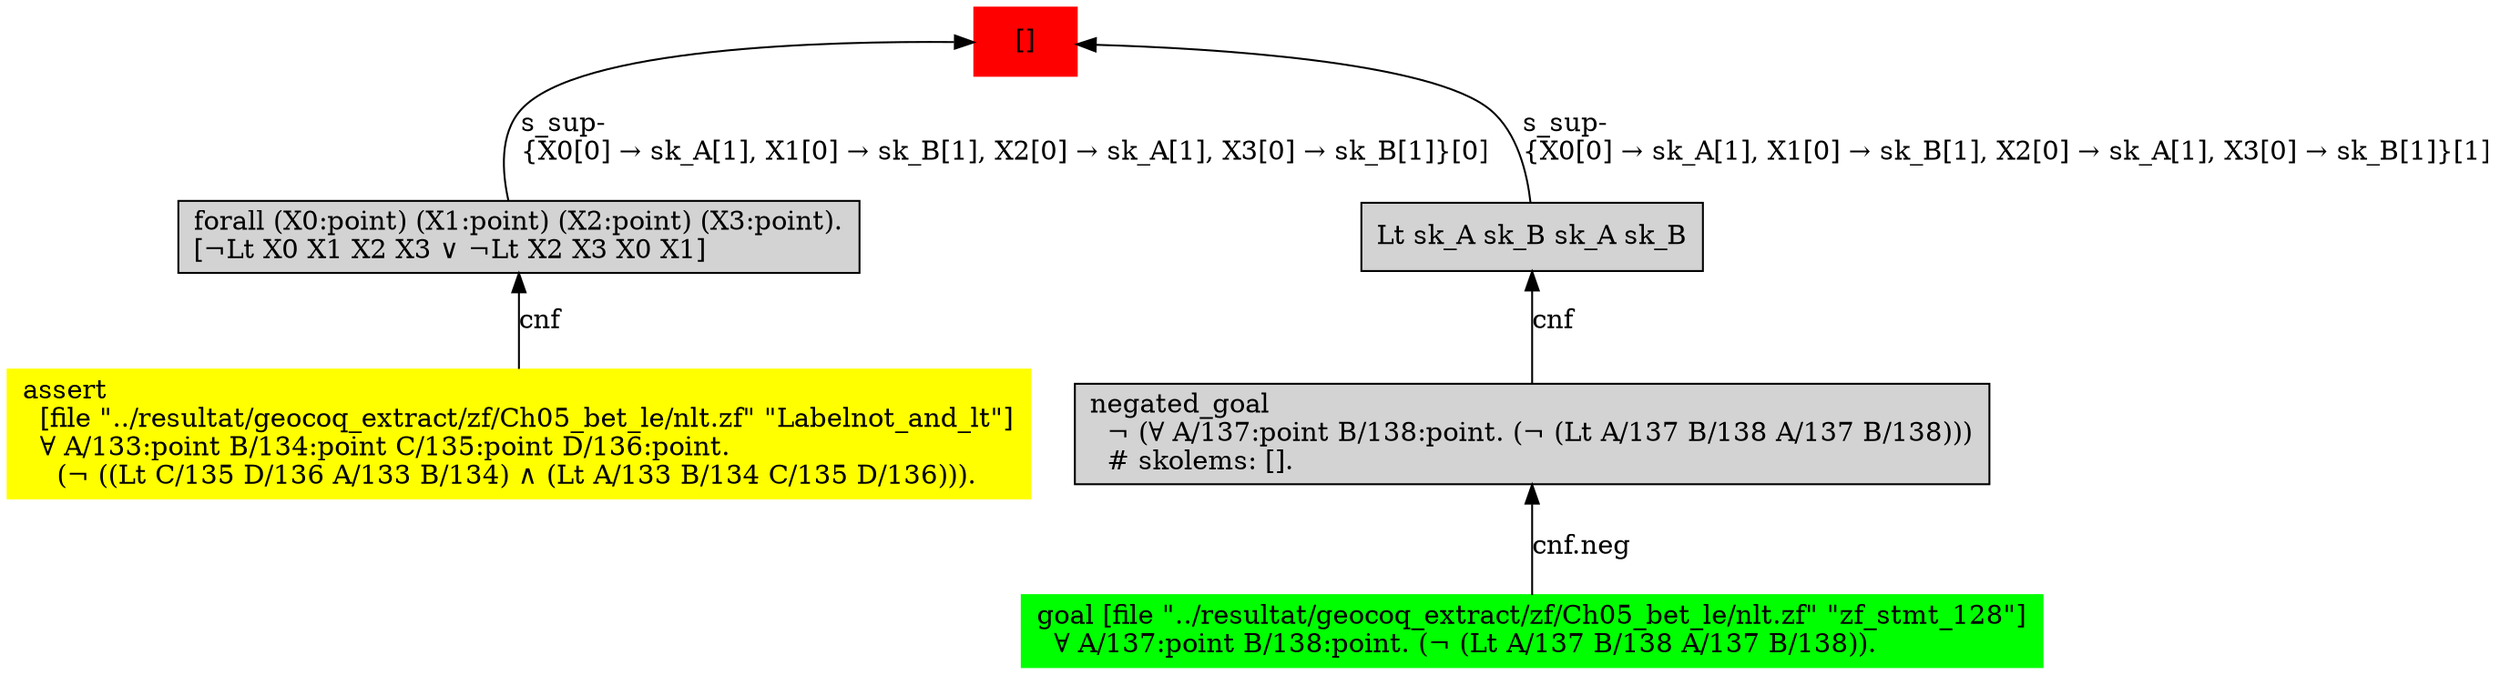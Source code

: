 digraph "unsat_graph" {
  vertex_0 [color=red, label="[]", shape=box, style=filled];
  vertex_0 -> vertex_1 [label="s_sup-\l\{X0[0] → sk_A[1], X1[0] → sk_B[1], X2[0] → sk_A[1], X3[0] → sk_B[1]\}[0]\l", dir="back"];
  vertex_1 [shape=box, label="forall (X0:point) (X1:point) (X2:point) (X3:point).\l[¬Lt X0 X1 X2 X3 ∨ ¬Lt X2 X3 X0 X1]\l", style=filled];
  vertex_1 -> vertex_2 [label="cnf", dir="back"];
  vertex_2 [color=yellow, shape=box, label="assert\l  [file \"../resultat/geocoq_extract/zf/Ch05_bet_le/nlt.zf\" \"Labelnot_and_lt\"]\l  ∀ A/133:point B/134:point C/135:point D/136:point.\l    (¬ ((Lt C/135 D/136 A/133 B/134) ∧ (Lt A/133 B/134 C/135 D/136))).\l", style=filled];
  vertex_0 -> vertex_3 [label="s_sup-\l\{X0[0] → sk_A[1], X1[0] → sk_B[1], X2[0] → sk_A[1], X3[0] → sk_B[1]\}[1]\l", dir="back"];
  vertex_3 [shape=box, label="Lt sk_A sk_B sk_A sk_B\l", style=filled];
  vertex_3 -> vertex_4 [label="cnf", dir="back"];
  vertex_4 [shape=box, label="negated_goal\l  ¬ (∀ A/137:point B/138:point. (¬ (Lt A/137 B/138 A/137 B/138)))\l  # skolems: [].\l", style=filled];
  vertex_4 -> vertex_5 [label="cnf.neg", dir="back"];
  vertex_5 [color=green, shape=box, label="goal [file \"../resultat/geocoq_extract/zf/Ch05_bet_le/nlt.zf\" \"zf_stmt_128\"]\l  ∀ A/137:point B/138:point. (¬ (Lt A/137 B/138 A/137 B/138)).\l", style=filled];
  }


